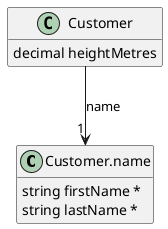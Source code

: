 @startuml
hide <<Path>> circle
hide <<Response>> circle
hide <<Parameter>> circle
hide empty methods
hide empty fields
set namespaceSeparator none

class "Customer.name" {
  {field} string firstName *
  {field} string lastName *
}

class "Customer" {
  {field} decimal heightMetres 
}

"Customer" --> "1" "Customer.name"  :  "name"

@enduml